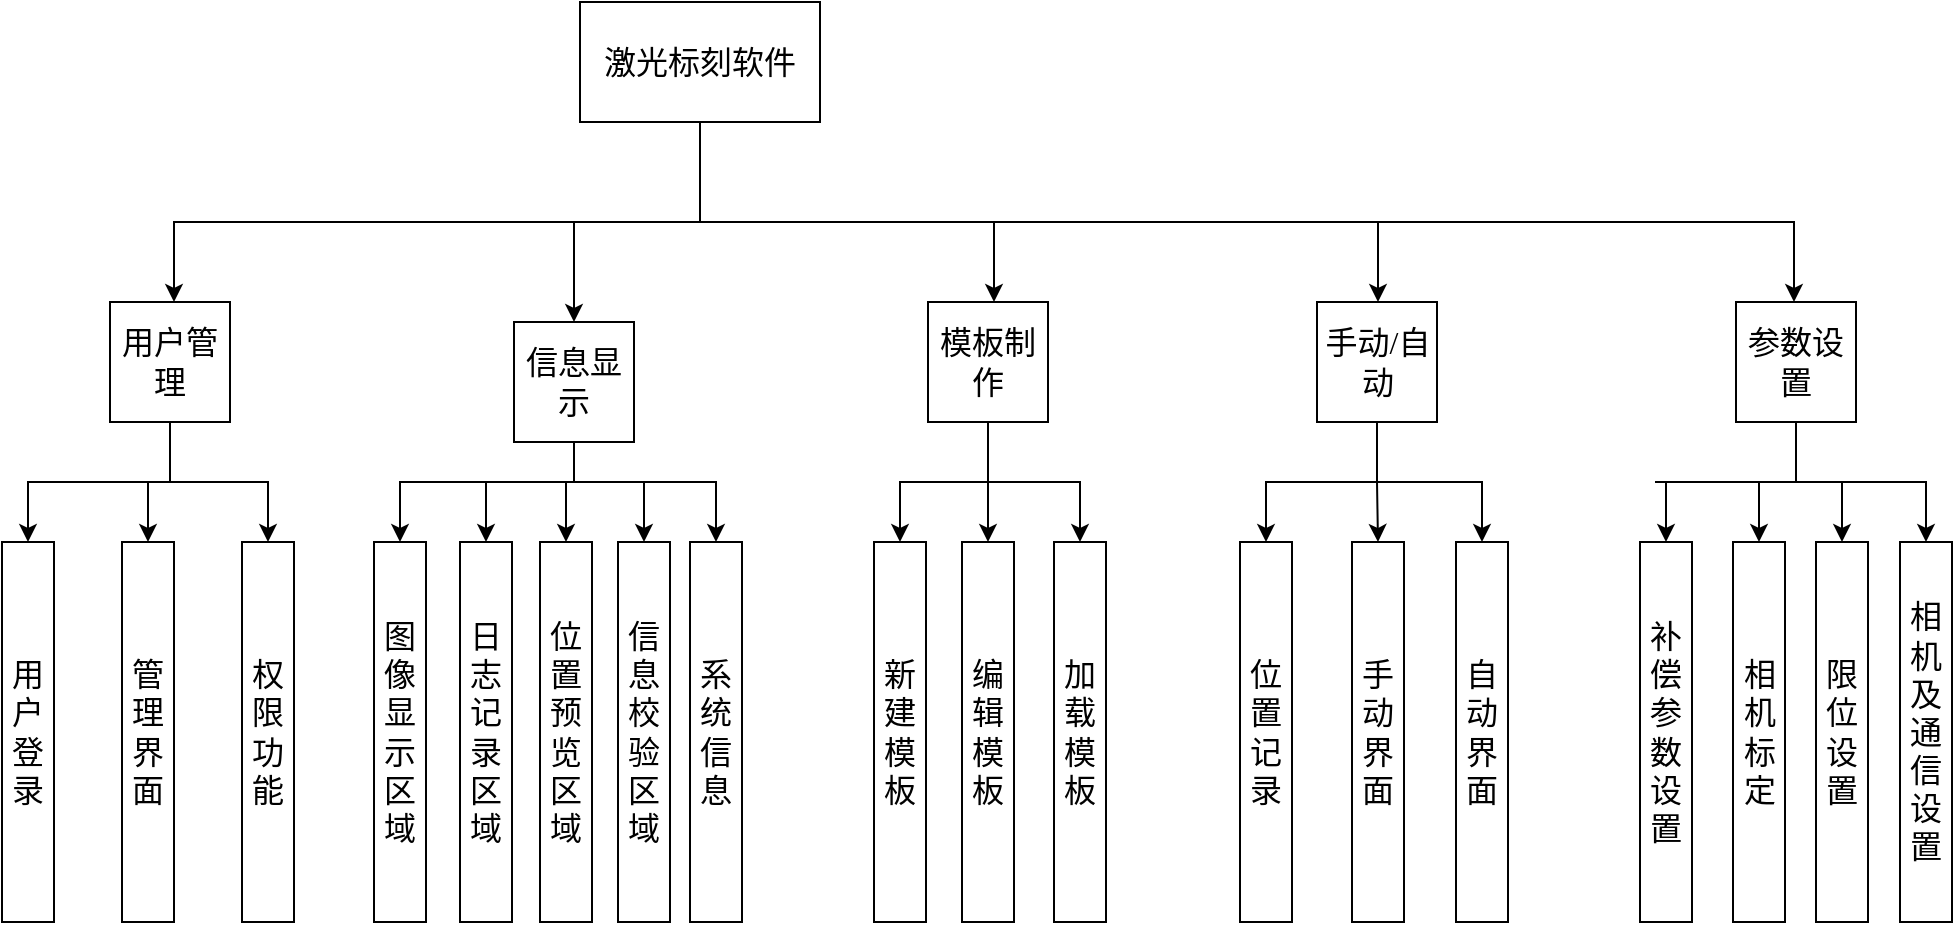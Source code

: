<mxfile version="24.0.7" type="github">
  <diagram name="第 1 页" id="X_WzhRcTmZeRYNDWzMod">
    <mxGraphModel dx="1108" dy="-2474" grid="1" gridSize="10" guides="1" tooltips="1" connect="1" arrows="1" fold="1" page="1" pageScale="1" pageWidth="827" pageHeight="1169" math="0" shadow="0">
      <root>
        <mxCell id="0" />
        <mxCell id="1" parent="0" />
        <mxCell id="1SQ-qil08XAL7VMniH7i-147" value="" style="edgeStyle=orthogonalEdgeStyle;rounded=0;orthogonalLoop=1;jettySize=auto;html=1;" edge="1" parent="1" source="1SQ-qil08XAL7VMniH7i-152" target="1SQ-qil08XAL7VMniH7i-156">
          <mxGeometry relative="1" as="geometry">
            <Array as="points">
              <mxPoint x="363" y="3770" />
              <mxPoint x="100" y="3770" />
            </Array>
          </mxGeometry>
        </mxCell>
        <mxCell id="1SQ-qil08XAL7VMniH7i-148" value="" style="edgeStyle=orthogonalEdgeStyle;rounded=0;orthogonalLoop=1;jettySize=auto;html=1;" edge="1" parent="1" source="1SQ-qil08XAL7VMniH7i-152" target="1SQ-qil08XAL7VMniH7i-162">
          <mxGeometry relative="1" as="geometry">
            <mxPoint x="240.0" y="3840" as="targetPoint" />
            <Array as="points">
              <mxPoint x="363" y="3770" />
              <mxPoint x="300" y="3770" />
            </Array>
          </mxGeometry>
        </mxCell>
        <mxCell id="1SQ-qil08XAL7VMniH7i-149" value="" style="edgeStyle=orthogonalEdgeStyle;rounded=0;orthogonalLoop=1;jettySize=auto;html=1;" edge="1" parent="1" source="1SQ-qil08XAL7VMniH7i-152" target="1SQ-qil08XAL7VMniH7i-166">
          <mxGeometry relative="1" as="geometry">
            <mxPoint x="379" y="3810" as="targetPoint" />
            <Array as="points">
              <mxPoint x="363" y="3770" />
              <mxPoint x="510" y="3770" />
            </Array>
          </mxGeometry>
        </mxCell>
        <mxCell id="1SQ-qil08XAL7VMniH7i-150" value="" style="edgeStyle=orthogonalEdgeStyle;rounded=0;orthogonalLoop=1;jettySize=auto;html=1;" edge="1" parent="1" source="1SQ-qil08XAL7VMniH7i-152" target="1SQ-qil08XAL7VMniH7i-170">
          <mxGeometry relative="1" as="geometry">
            <mxPoint x="650.0" y="3810" as="targetPoint" />
            <Array as="points">
              <mxPoint x="363" y="3770" />
              <mxPoint x="702" y="3770" />
            </Array>
          </mxGeometry>
        </mxCell>
        <mxCell id="1SQ-qil08XAL7VMniH7i-151" value="" style="edgeStyle=orthogonalEdgeStyle;rounded=0;orthogonalLoop=1;jettySize=auto;html=1;" edge="1" parent="1" source="1SQ-qil08XAL7VMniH7i-152" target="1SQ-qil08XAL7VMniH7i-175">
          <mxGeometry relative="1" as="geometry">
            <mxPoint x="790.0" y="3810" as="targetPoint" />
            <Array as="points">
              <mxPoint x="363" y="3770" />
              <mxPoint x="910" y="3770" />
            </Array>
          </mxGeometry>
        </mxCell>
        <mxCell id="1SQ-qil08XAL7VMniH7i-152" value="&lt;p class=&quot;MsoNormal&quot;&gt;&lt;span style=&quot;mso-spacerun:&#39;yes&#39;;font-family:宋体;mso-ascii-font-family:&#39;Times New Roman&#39;;&lt;br/&gt;mso-hansi-font-family:&#39;Times New Roman&#39;;mso-bidi-font-family:&#39;Times New Roman&#39;;font-size:12.0pt;&lt;br/&gt;mso-font-kerning:1.0pt;&quot;&gt;激光标刻软件&lt;/span&gt;&lt;/p&gt;" style="rounded=0;whiteSpace=wrap;html=1;" vertex="1" parent="1">
          <mxGeometry x="303" y="3660" width="120" height="60" as="geometry" />
        </mxCell>
        <mxCell id="1SQ-qil08XAL7VMniH7i-153" value="" style="edgeStyle=orthogonalEdgeStyle;rounded=0;orthogonalLoop=1;jettySize=auto;html=1;" edge="1" parent="1" source="1SQ-qil08XAL7VMniH7i-156" target="1SQ-qil08XAL7VMniH7i-176">
          <mxGeometry relative="1" as="geometry">
            <Array as="points">
              <mxPoint x="98" y="3900" />
              <mxPoint x="27" y="3900" />
            </Array>
          </mxGeometry>
        </mxCell>
        <mxCell id="1SQ-qil08XAL7VMniH7i-154" style="edgeStyle=orthogonalEdgeStyle;rounded=0;orthogonalLoop=1;jettySize=auto;html=1;" edge="1" parent="1" source="1SQ-qil08XAL7VMniH7i-156" target="1SQ-qil08XAL7VMniH7i-177">
          <mxGeometry relative="1" as="geometry" />
        </mxCell>
        <mxCell id="1SQ-qil08XAL7VMniH7i-155" style="edgeStyle=orthogonalEdgeStyle;rounded=0;orthogonalLoop=1;jettySize=auto;html=1;" edge="1" parent="1" source="1SQ-qil08XAL7VMniH7i-156" target="1SQ-qil08XAL7VMniH7i-178">
          <mxGeometry relative="1" as="geometry">
            <Array as="points">
              <mxPoint x="98" y="3900" />
              <mxPoint x="147" y="3900" />
            </Array>
          </mxGeometry>
        </mxCell>
        <mxCell id="1SQ-qil08XAL7VMniH7i-156" value="&lt;p class=&quot;MsoNormal&quot;&gt;&lt;span style=&quot;mso-spacerun:&#39;yes&#39;;font-family:宋体;mso-ascii-font-family:&#39;Times New Roman&#39;;&lt;br/&gt;mso-hansi-font-family:&#39;Times New Roman&#39;;mso-bidi-font-family:&#39;Times New Roman&#39;;font-size:12.0pt;&lt;br/&gt;mso-font-kerning:1.0pt;&quot;&gt;用户管理&lt;/span&gt;&lt;/p&gt;" style="rounded=0;whiteSpace=wrap;html=1;" vertex="1" parent="1">
          <mxGeometry x="68" y="3810" width="60" height="60" as="geometry" />
        </mxCell>
        <mxCell id="1SQ-qil08XAL7VMniH7i-157" style="edgeStyle=orthogonalEdgeStyle;rounded=0;orthogonalLoop=1;jettySize=auto;html=1;" edge="1" parent="1" source="1SQ-qil08XAL7VMniH7i-162" target="1SQ-qil08XAL7VMniH7i-179">
          <mxGeometry relative="1" as="geometry">
            <Array as="points">
              <mxPoint x="300" y="3900" />
              <mxPoint x="213" y="3900" />
            </Array>
          </mxGeometry>
        </mxCell>
        <mxCell id="1SQ-qil08XAL7VMniH7i-158" style="edgeStyle=orthogonalEdgeStyle;rounded=0;orthogonalLoop=1;jettySize=auto;html=1;" edge="1" parent="1" source="1SQ-qil08XAL7VMniH7i-162" target="1SQ-qil08XAL7VMniH7i-180">
          <mxGeometry relative="1" as="geometry">
            <Array as="points">
              <mxPoint x="300" y="3900" />
              <mxPoint x="256" y="3900" />
            </Array>
          </mxGeometry>
        </mxCell>
        <mxCell id="1SQ-qil08XAL7VMniH7i-159" style="edgeStyle=orthogonalEdgeStyle;rounded=0;orthogonalLoop=1;jettySize=auto;html=1;" edge="1" parent="1" source="1SQ-qil08XAL7VMniH7i-162" target="1SQ-qil08XAL7VMniH7i-181">
          <mxGeometry relative="1" as="geometry">
            <Array as="points">
              <mxPoint x="300" y="3900" />
              <mxPoint x="296" y="3900" />
            </Array>
          </mxGeometry>
        </mxCell>
        <mxCell id="1SQ-qil08XAL7VMniH7i-160" style="edgeStyle=orthogonalEdgeStyle;rounded=0;orthogonalLoop=1;jettySize=auto;html=1;" edge="1" parent="1" source="1SQ-qil08XAL7VMniH7i-162" target="1SQ-qil08XAL7VMniH7i-182">
          <mxGeometry relative="1" as="geometry">
            <Array as="points">
              <mxPoint x="300" y="3900" />
              <mxPoint x="335" y="3900" />
            </Array>
          </mxGeometry>
        </mxCell>
        <mxCell id="1SQ-qil08XAL7VMniH7i-161" style="edgeStyle=orthogonalEdgeStyle;rounded=0;orthogonalLoop=1;jettySize=auto;html=1;" edge="1" parent="1" source="1SQ-qil08XAL7VMniH7i-162" target="1SQ-qil08XAL7VMniH7i-192">
          <mxGeometry relative="1" as="geometry">
            <Array as="points">
              <mxPoint x="300" y="3900" />
              <mxPoint x="371" y="3900" />
            </Array>
          </mxGeometry>
        </mxCell>
        <mxCell id="1SQ-qil08XAL7VMniH7i-162" value="&lt;p class=&quot;MsoNormal&quot;&gt;&lt;span style=&quot;font-family: 宋体; font-size: 16px;&quot;&gt;信息显示&lt;/span&gt;&lt;br&gt;&lt;/p&gt;" style="rounded=0;whiteSpace=wrap;html=1;" vertex="1" parent="1">
          <mxGeometry x="270" y="3820" width="60" height="60" as="geometry" />
        </mxCell>
        <mxCell id="1SQ-qil08XAL7VMniH7i-163" style="edgeStyle=orthogonalEdgeStyle;rounded=0;orthogonalLoop=1;jettySize=auto;html=1;" edge="1" parent="1" source="1SQ-qil08XAL7VMniH7i-166" target="1SQ-qil08XAL7VMniH7i-183">
          <mxGeometry relative="1" as="geometry">
            <Array as="points">
              <mxPoint x="507" y="3900" />
              <mxPoint x="463" y="3900" />
            </Array>
          </mxGeometry>
        </mxCell>
        <mxCell id="1SQ-qil08XAL7VMniH7i-164" style="edgeStyle=orthogonalEdgeStyle;rounded=0;orthogonalLoop=1;jettySize=auto;html=1;" edge="1" parent="1" source="1SQ-qil08XAL7VMniH7i-166" target="1SQ-qil08XAL7VMniH7i-184">
          <mxGeometry relative="1" as="geometry" />
        </mxCell>
        <mxCell id="1SQ-qil08XAL7VMniH7i-165" style="edgeStyle=orthogonalEdgeStyle;rounded=0;orthogonalLoop=1;jettySize=auto;html=1;" edge="1" parent="1" source="1SQ-qil08XAL7VMniH7i-166" target="1SQ-qil08XAL7VMniH7i-185">
          <mxGeometry relative="1" as="geometry">
            <Array as="points">
              <mxPoint x="507" y="3900" />
              <mxPoint x="553" y="3900" />
            </Array>
          </mxGeometry>
        </mxCell>
        <mxCell id="1SQ-qil08XAL7VMniH7i-166" value="&lt;p class=&quot;MsoNormal&quot;&gt;&lt;span style=&quot;font-family: 宋体; font-size: 16px;&quot;&gt;模板制作&lt;/span&gt;&lt;br&gt;&lt;/p&gt;" style="rounded=0;whiteSpace=wrap;html=1;" vertex="1" parent="1">
          <mxGeometry x="477" y="3810" width="60" height="60" as="geometry" />
        </mxCell>
        <mxCell id="1SQ-qil08XAL7VMniH7i-167" style="edgeStyle=orthogonalEdgeStyle;rounded=0;orthogonalLoop=1;jettySize=auto;html=1;" edge="1" parent="1" source="1SQ-qil08XAL7VMniH7i-170" target="1SQ-qil08XAL7VMniH7i-186">
          <mxGeometry relative="1" as="geometry">
            <Array as="points">
              <mxPoint x="702" y="3900" />
              <mxPoint x="646" y="3900" />
            </Array>
          </mxGeometry>
        </mxCell>
        <mxCell id="1SQ-qil08XAL7VMniH7i-168" style="edgeStyle=orthogonalEdgeStyle;rounded=0;orthogonalLoop=1;jettySize=auto;html=1;" edge="1" parent="1" source="1SQ-qil08XAL7VMniH7i-170" target="1SQ-qil08XAL7VMniH7i-188">
          <mxGeometry relative="1" as="geometry" />
        </mxCell>
        <mxCell id="1SQ-qil08XAL7VMniH7i-169" style="edgeStyle=orthogonalEdgeStyle;rounded=0;orthogonalLoop=1;jettySize=auto;html=1;" edge="1" parent="1" source="1SQ-qil08XAL7VMniH7i-170" target="1SQ-qil08XAL7VMniH7i-189">
          <mxGeometry relative="1" as="geometry">
            <Array as="points">
              <mxPoint x="702" y="3900" />
              <mxPoint x="754" y="3900" />
            </Array>
          </mxGeometry>
        </mxCell>
        <mxCell id="1SQ-qil08XAL7VMniH7i-170" value="&lt;p class=&quot;MsoNormal&quot;&gt;&lt;span style=&quot;font-family: 宋体; font-size: 16px;&quot;&gt;手动/自动&lt;/span&gt;&lt;br&gt;&lt;/p&gt;" style="rounded=0;whiteSpace=wrap;html=1;" vertex="1" parent="1">
          <mxGeometry x="671.5" y="3810" width="60" height="60" as="geometry" />
        </mxCell>
        <mxCell id="1SQ-qil08XAL7VMniH7i-171" style="edgeStyle=orthogonalEdgeStyle;rounded=0;orthogonalLoop=1;jettySize=auto;html=1;" edge="1" parent="1" source="1SQ-qil08XAL7VMniH7i-175" target="1SQ-qil08XAL7VMniH7i-187">
          <mxGeometry relative="1" as="geometry">
            <Array as="points">
              <mxPoint x="840.5" y="3900" />
              <mxPoint x="778.5" y="3900" />
            </Array>
          </mxGeometry>
        </mxCell>
        <mxCell id="1SQ-qil08XAL7VMniH7i-172" style="edgeStyle=orthogonalEdgeStyle;rounded=0;orthogonalLoop=1;jettySize=auto;html=1;" edge="1" parent="1" source="1SQ-qil08XAL7VMniH7i-175" target="1SQ-qil08XAL7VMniH7i-190">
          <mxGeometry relative="1" as="geometry" />
        </mxCell>
        <mxCell id="1SQ-qil08XAL7VMniH7i-173" style="edgeStyle=orthogonalEdgeStyle;rounded=0;orthogonalLoop=1;jettySize=auto;html=1;" edge="1" parent="1" source="1SQ-qil08XAL7VMniH7i-175" target="1SQ-qil08XAL7VMniH7i-191">
          <mxGeometry relative="1" as="geometry">
            <Array as="points">
              <mxPoint x="911" y="3900" />
              <mxPoint x="976" y="3900" />
            </Array>
          </mxGeometry>
        </mxCell>
        <mxCell id="1SQ-qil08XAL7VMniH7i-174" style="edgeStyle=orthogonalEdgeStyle;rounded=0;orthogonalLoop=1;jettySize=auto;html=1;" edge="1" parent="1" source="1SQ-qil08XAL7VMniH7i-175" target="1SQ-qil08XAL7VMniH7i-193">
          <mxGeometry relative="1" as="geometry">
            <Array as="points">
              <mxPoint x="911" y="3900" />
              <mxPoint x="846" y="3900" />
            </Array>
          </mxGeometry>
        </mxCell>
        <mxCell id="1SQ-qil08XAL7VMniH7i-175" value="&lt;p class=&quot;MsoNormal&quot;&gt;&lt;span style=&quot;font-family: 宋体; font-size: 16px;&quot;&gt;参数设置&lt;/span&gt;&lt;br&gt;&lt;/p&gt;" style="rounded=0;whiteSpace=wrap;html=1;" vertex="1" parent="1">
          <mxGeometry x="881" y="3810" width="60" height="60" as="geometry" />
        </mxCell>
        <mxCell id="1SQ-qil08XAL7VMniH7i-176" value="&lt;p class=&quot;MsoNormal&quot;&gt;&lt;font face=&quot;宋体&quot;&gt;&lt;span style=&quot;font-size: 16px;&quot;&gt;用户登录&lt;/span&gt;&lt;/font&gt;&lt;/p&gt;" style="rounded=0;whiteSpace=wrap;html=1;" vertex="1" parent="1">
          <mxGeometry x="14" y="3930" width="26" height="190" as="geometry" />
        </mxCell>
        <mxCell id="1SQ-qil08XAL7VMniH7i-177" value="&lt;p class=&quot;MsoNormal&quot;&gt;&lt;span style=&quot;font-family: 宋体; font-size: 16px;&quot;&gt;管理界面&lt;/span&gt;&lt;br&gt;&lt;/p&gt;" style="rounded=0;whiteSpace=wrap;html=1;verticalAlign=middle;" vertex="1" parent="1">
          <mxGeometry x="74" y="3930" width="26" height="190" as="geometry" />
        </mxCell>
        <mxCell id="1SQ-qil08XAL7VMniH7i-178" value="&lt;p class=&quot;MsoNormal&quot;&gt;&lt;span style=&quot;font-family: 宋体; font-size: 16px;&quot;&gt;权限功能&lt;/span&gt;&lt;br&gt;&lt;/p&gt;" style="rounded=0;whiteSpace=wrap;html=1;verticalAlign=middle;" vertex="1" parent="1">
          <mxGeometry x="134" y="3930" width="26" height="190" as="geometry" />
        </mxCell>
        <mxCell id="1SQ-qil08XAL7VMniH7i-179" value="&lt;p class=&quot;MsoNormal&quot;&gt;&lt;span style=&quot;font-family: 宋体; font-size: 16px;&quot;&gt;图像显示区域&lt;/span&gt;&lt;br&gt;&lt;/p&gt;" style="rounded=0;whiteSpace=wrap;html=1;verticalAlign=middle;" vertex="1" parent="1">
          <mxGeometry x="200" y="3930" width="26" height="190" as="geometry" />
        </mxCell>
        <mxCell id="1SQ-qil08XAL7VMniH7i-180" value="&lt;p class=&quot;MsoNormal&quot;&gt;&lt;span style=&quot;font-family: 宋体; font-size: 16px;&quot;&gt;日志记录区域&lt;/span&gt;&lt;br&gt;&lt;/p&gt;" style="rounded=0;whiteSpace=wrap;html=1;verticalAlign=middle;" vertex="1" parent="1">
          <mxGeometry x="243" y="3930" width="26" height="190" as="geometry" />
        </mxCell>
        <mxCell id="1SQ-qil08XAL7VMniH7i-181" value="&lt;p class=&quot;MsoNormal&quot;&gt;&lt;span style=&quot;font-family: 宋体; font-size: 16px;&quot;&gt;位置预览区域&lt;/span&gt;&lt;br&gt;&lt;/p&gt;" style="rounded=0;whiteSpace=wrap;html=1;verticalAlign=middle;" vertex="1" parent="1">
          <mxGeometry x="283" y="3930" width="26" height="190" as="geometry" />
        </mxCell>
        <mxCell id="1SQ-qil08XAL7VMniH7i-182" value="&lt;p class=&quot;MsoNormal&quot;&gt;&lt;font face=&quot;宋体&quot;&gt;&lt;span style=&quot;font-size: 16px;&quot;&gt;信息校验区域&lt;/span&gt;&lt;/font&gt;&lt;/p&gt;" style="rounded=0;whiteSpace=wrap;html=1;verticalAlign=middle;" vertex="1" parent="1">
          <mxGeometry x="322" y="3930" width="26" height="190" as="geometry" />
        </mxCell>
        <mxCell id="1SQ-qil08XAL7VMniH7i-183" value="&lt;p class=&quot;MsoNormal&quot;&gt;&lt;font face=&quot;宋体&quot;&gt;&lt;span style=&quot;font-size: 16px;&quot;&gt;新建模板&lt;/span&gt;&lt;/font&gt;&lt;/p&gt;" style="rounded=0;whiteSpace=wrap;html=1;verticalAlign=middle;" vertex="1" parent="1">
          <mxGeometry x="450" y="3930" width="26" height="190" as="geometry" />
        </mxCell>
        <mxCell id="1SQ-qil08XAL7VMniH7i-184" value="&lt;p class=&quot;MsoNormal&quot;&gt;&lt;span style=&quot;font-family: 宋体; font-size: 16px;&quot;&gt;编辑模板&lt;/span&gt;&lt;br&gt;&lt;/p&gt;" style="rounded=0;whiteSpace=wrap;html=1;verticalAlign=middle;" vertex="1" parent="1">
          <mxGeometry x="494" y="3930" width="26" height="190" as="geometry" />
        </mxCell>
        <mxCell id="1SQ-qil08XAL7VMniH7i-185" value="&lt;p class=&quot;MsoNormal&quot;&gt;&lt;span style=&quot;font-family: 宋体; font-size: 16px;&quot;&gt;加载模板&lt;/span&gt;&lt;br&gt;&lt;/p&gt;" style="rounded=0;whiteSpace=wrap;html=1;verticalAlign=middle;" vertex="1" parent="1">
          <mxGeometry x="540" y="3930" width="26" height="190" as="geometry" />
        </mxCell>
        <mxCell id="1SQ-qil08XAL7VMniH7i-186" value="&lt;p class=&quot;MsoNormal&quot;&gt;&lt;span style=&quot;font-family: 宋体; font-size: 16px;&quot;&gt;位置记录&lt;/span&gt;&lt;br&gt;&lt;/p&gt;" style="rounded=0;whiteSpace=wrap;html=1;verticalAlign=middle;" vertex="1" parent="1">
          <mxGeometry x="633" y="3930" width="26" height="190" as="geometry" />
        </mxCell>
        <mxCell id="1SQ-qil08XAL7VMniH7i-187" value="&lt;p class=&quot;MsoNormal&quot;&gt;&lt;span style=&quot;font-family: 宋体; font-size: 16px;&quot;&gt;相机标定&lt;/span&gt;&lt;br&gt;&lt;/p&gt;" style="rounded=0;whiteSpace=wrap;html=1;verticalAlign=middle;" vertex="1" parent="1">
          <mxGeometry x="879.5" y="3930" width="26" height="190" as="geometry" />
        </mxCell>
        <mxCell id="1SQ-qil08XAL7VMniH7i-188" value="&lt;p class=&quot;MsoNormal&quot;&gt;&lt;font face=&quot;宋体&quot;&gt;&lt;span style=&quot;font-size: 16px;&quot;&gt;手动界面&lt;/span&gt;&lt;/font&gt;&lt;/p&gt;" style="rounded=0;whiteSpace=wrap;html=1;verticalAlign=middle;" vertex="1" parent="1">
          <mxGeometry x="689" y="3930" width="26" height="190" as="geometry" />
        </mxCell>
        <mxCell id="1SQ-qil08XAL7VMniH7i-189" value="&lt;p class=&quot;MsoNormal&quot;&gt;&lt;font face=&quot;宋体&quot;&gt;&lt;span style=&quot;font-size: 16px;&quot;&gt;自动界面&lt;/span&gt;&lt;/font&gt;&lt;/p&gt;" style="rounded=0;whiteSpace=wrap;html=1;verticalAlign=middle;" vertex="1" parent="1">
          <mxGeometry x="741" y="3930" width="26" height="190" as="geometry" />
        </mxCell>
        <mxCell id="1SQ-qil08XAL7VMniH7i-190" value="&lt;p class=&quot;MsoNormal&quot;&gt;&lt;font face=&quot;宋体&quot;&gt;&lt;span style=&quot;font-size: 16px;&quot;&gt;限位设置&lt;/span&gt;&lt;/font&gt;&lt;/p&gt;" style="rounded=0;whiteSpace=wrap;html=1;verticalAlign=middle;" vertex="1" parent="1">
          <mxGeometry x="921" y="3930" width="26" height="190" as="geometry" />
        </mxCell>
        <mxCell id="1SQ-qil08XAL7VMniH7i-191" value="&lt;p class=&quot;MsoNormal&quot;&gt;&lt;span style=&quot;font-family: 宋体; font-size: 16px;&quot;&gt;相机及通信设置&lt;/span&gt;&lt;br&gt;&lt;/p&gt;" style="rounded=0;whiteSpace=wrap;html=1;verticalAlign=middle;" vertex="1" parent="1">
          <mxGeometry x="963" y="3930" width="26" height="190" as="geometry" />
        </mxCell>
        <mxCell id="1SQ-qil08XAL7VMniH7i-192" value="&lt;p class=&quot;MsoNormal&quot;&gt;&lt;span style=&quot;font-family: 宋体; font-size: 16px;&quot;&gt;系统信息&lt;/span&gt;&lt;br&gt;&lt;/p&gt;" style="rounded=0;whiteSpace=wrap;html=1;verticalAlign=middle;" vertex="1" parent="1">
          <mxGeometry x="358" y="3930" width="26" height="190" as="geometry" />
        </mxCell>
        <mxCell id="1SQ-qil08XAL7VMniH7i-193" value="&lt;p class=&quot;MsoNormal&quot;&gt;&lt;span style=&quot;font-family: 宋体; font-size: 16px;&quot;&gt;补偿参数设置&lt;/span&gt;&lt;br&gt;&lt;/p&gt;" style="rounded=0;whiteSpace=wrap;html=1;verticalAlign=middle;" vertex="1" parent="1">
          <mxGeometry x="833" y="3930" width="26" height="190" as="geometry" />
        </mxCell>
      </root>
    </mxGraphModel>
  </diagram>
</mxfile>
